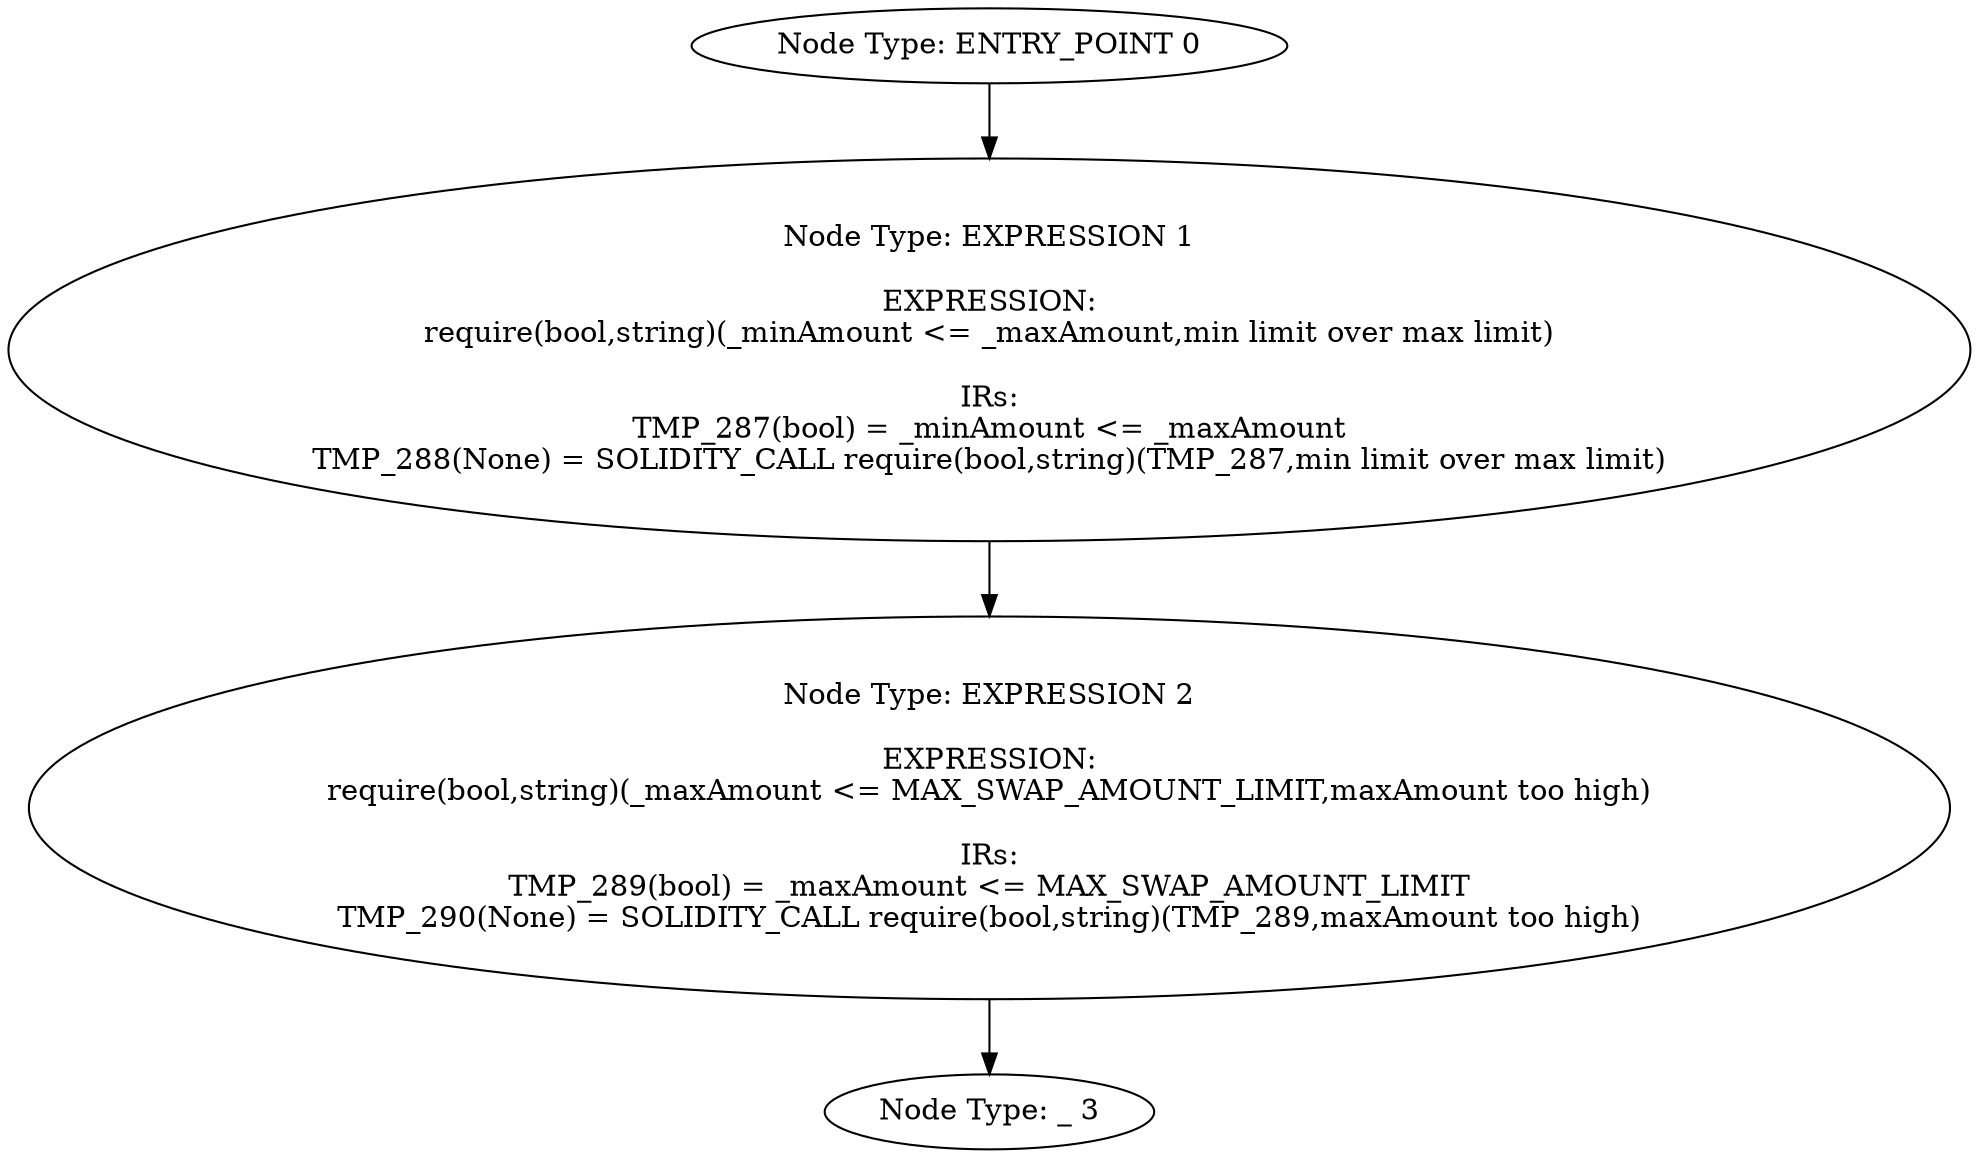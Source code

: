 digraph{
0[label="Node Type: ENTRY_POINT 0
"];
0->1;
1[label="Node Type: EXPRESSION 1

EXPRESSION:
require(bool,string)(_minAmount <= _maxAmount,min limit over max limit)

IRs:
TMP_287(bool) = _minAmount <= _maxAmount
TMP_288(None) = SOLIDITY_CALL require(bool,string)(TMP_287,min limit over max limit)"];
1->2;
2[label="Node Type: EXPRESSION 2

EXPRESSION:
require(bool,string)(_maxAmount <= MAX_SWAP_AMOUNT_LIMIT,maxAmount too high)

IRs:
TMP_289(bool) = _maxAmount <= MAX_SWAP_AMOUNT_LIMIT
TMP_290(None) = SOLIDITY_CALL require(bool,string)(TMP_289,maxAmount too high)"];
2->3;
3[label="Node Type: _ 3
"];
}

